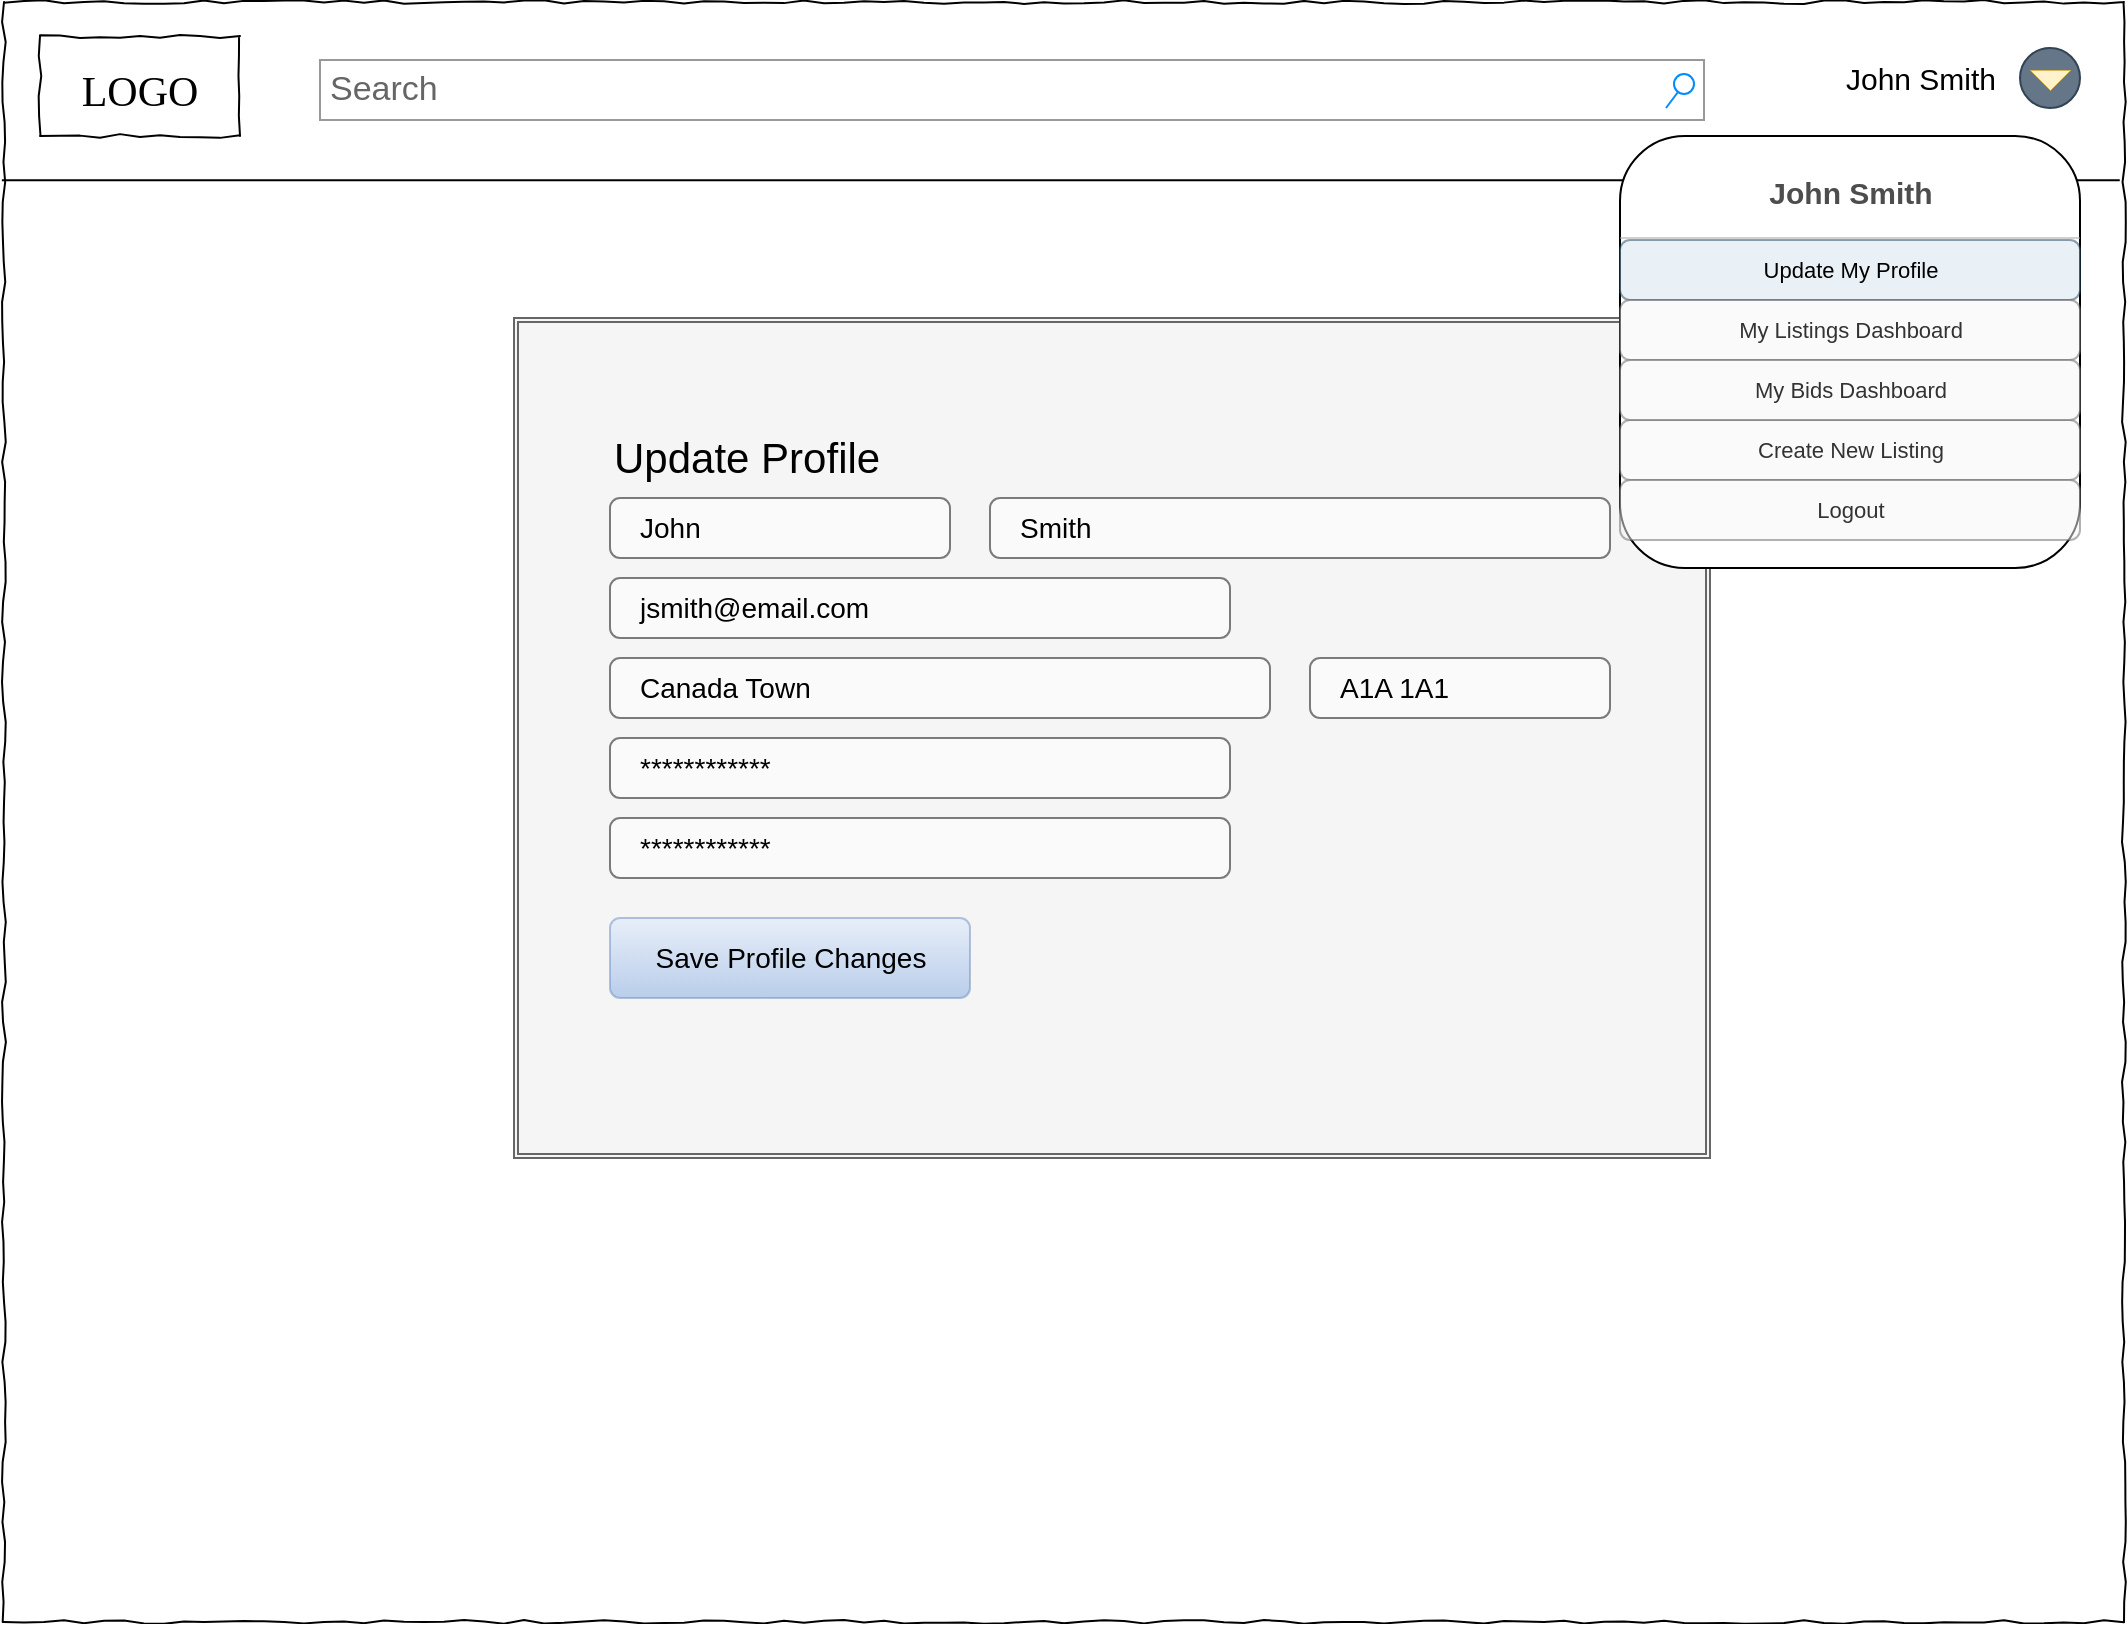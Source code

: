 <mxfile version="16.4.7" type="google"><diagram name="Page-1" id="03018318-947c-dd8e-b7a3-06fadd420f32"><mxGraphModel dx="830" dy="535" grid="1" gridSize="10" guides="1" tooltips="1" connect="1" arrows="1" fold="1" page="1" pageScale="1" pageWidth="1100" pageHeight="850" background="none" math="0" shadow="0"><root><mxCell id="0"/><mxCell id="1" parent="0"/><mxCell id="1wGhG0g_iT-nx_33xuHM-10" value="" style="endArrow=none;html=1;rounded=0;fontSize=16;exitX=-0.001;exitY=0.11;exitDx=0;exitDy=0;exitPerimeter=0;entryX=0.998;entryY=0.11;entryDx=0;entryDy=0;entryPerimeter=0;" parent="1" edge="1"><mxGeometry width="50" height="50" relative="1" as="geometry"><mxPoint x="20.94" y="106.1" as="sourcePoint"/><mxPoint x="1079.88" y="106.1" as="targetPoint"/></mxGeometry></mxCell><mxCell id="6yxzjtZSRhUoYnEGuESw-33" value="" style="whiteSpace=wrap;html=1;rounded=0;shadow=0;labelBackgroundColor=none;strokeColor=#000000;strokeWidth=1;fillColor=none;fontFamily=Verdana;fontSize=12;fontColor=#000000;align=center;comic=1;" parent="1" vertex="1"><mxGeometry x="22" y="17" width="1060" height="810" as="geometry"/></mxCell><mxCell id="677b7b8949515195-2" value="&lt;font style=&quot;font-size: 21px&quot;&gt;LOGO&lt;/font&gt;" style="whiteSpace=wrap;html=1;rounded=0;shadow=0;labelBackgroundColor=none;strokeWidth=1;fontFamily=Verdana;fontSize=28;align=center;comic=1;" parent="1" vertex="1"><mxGeometry x="40" y="34" width="100" height="50" as="geometry"/></mxCell><mxCell id="sVCiPUNQB4Ot60Vt3cN0-4" value="" style="shape=ext;double=1;rounded=0;whiteSpace=wrap;html=1;fontSize=17;strokeColor=#666666;fillColor=#f5f5f5;fontColor=#333333;" parent="1" vertex="1"><mxGeometry x="277" y="175" width="598" height="420" as="geometry"/></mxCell><mxCell id="sVCiPUNQB4Ot60Vt3cN0-1" value="&lt;span style=&quot;font-weight: normal ; font-size: 15px&quot;&gt;&lt;font style=&quot;font-size: 15px&quot;&gt;John Smith&lt;/font&gt;&lt;/span&gt;" style="text;strokeColor=none;fillColor=none;html=1;fontSize=15;fontStyle=1;verticalAlign=middle;align=center;" parent="1" vertex="1"><mxGeometry x="930" y="35" width="100" height="40" as="geometry"/></mxCell><mxCell id="6yxzjtZSRhUoYnEGuESw-60" value="Save Profile Changes" style="html=1;shadow=0;dashed=0;shape=mxgraph.bootstrap.rrect;rSize=5;fillColor=#dae8fc;strokeColor=#6c8ebf;align=center;fontSize=14;opacity=50;labelBackgroundColor=none;gradientColor=#7ea6e0;" parent="1" vertex="1"><mxGeometry width="180" height="40" relative="1" as="geometry"><mxPoint x="325" y="475" as="offset"/></mxGeometry></mxCell><mxCell id="6yxzjtZSRhUoYnEGuESw-58" value="&lt;font&gt;************&lt;/font&gt;" style="html=1;shadow=0;dashed=0;shape=mxgraph.bootstrap.rrect;rSize=5;align=left;spacing=15;fontSize=14;opacity=50;" parent="1" vertex="1"><mxGeometry width="310" height="30" relative="1" as="geometry"><mxPoint x="325" y="385" as="offset"/></mxGeometry></mxCell><mxCell id="6yxzjtZSRhUoYnEGuESw-73" value="&lt;font&gt;jsmith@email.com&lt;/font&gt;" style="html=1;shadow=0;dashed=0;shape=mxgraph.bootstrap.rrect;rSize=5;align=left;spacing=15;fontSize=14;opacity=50;" parent="1" vertex="1"><mxGeometry x="325" y="305" width="310" height="30" as="geometry"/></mxCell><mxCell id="6yxzjtZSRhUoYnEGuESw-74" value="&lt;font&gt;Smith&lt;/font&gt;" style="html=1;shadow=0;dashed=0;shape=mxgraph.bootstrap.rrect;rSize=5;align=left;spacing=15;fontSize=14;opacity=50;" parent="1" vertex="1"><mxGeometry x="515" y="265" width="310" height="30" as="geometry"/></mxCell><mxCell id="6yxzjtZSRhUoYnEGuESw-75" value="&lt;font&gt;John&lt;/font&gt;" style="html=1;shadow=0;dashed=0;shape=mxgraph.bootstrap.rrect;rSize=5;align=left;spacing=15;fontSize=14;opacity=50;" parent="1" vertex="1"><mxGeometry x="325" y="265" width="170" height="30" as="geometry"/></mxCell><mxCell id="6yxzjtZSRhUoYnEGuESw-63" value="Update Profile" style="fillColor=none;strokeColor=none;align=left;fontSize=21;opacity=50;" parent="1" vertex="1"><mxGeometry x="325" y="223" width="420" height="40" as="geometry"/></mxCell><mxCell id="sVCiPUNQB4Ot60Vt3cN0-5" value="&lt;font&gt;************&lt;/font&gt;" style="html=1;shadow=0;dashed=0;shape=mxgraph.bootstrap.rrect;rSize=5;align=left;spacing=15;fontSize=14;opacity=50;" parent="1" vertex="1"><mxGeometry x="325" y="425" width="310" height="30" as="geometry"/></mxCell><mxCell id="sVCiPUNQB4Ot60Vt3cN0-6" value="&lt;font&gt;Canada Town&lt;/font&gt;" style="html=1;shadow=0;dashed=0;shape=mxgraph.bootstrap.rrect;rSize=5;align=left;spacing=15;fontSize=14;opacity=50;" parent="1" vertex="1"><mxGeometry x="325" y="345" width="330" height="30" as="geometry"/></mxCell><mxCell id="sVCiPUNQB4Ot60Vt3cN0-7" value="&lt;font&gt;A1A 1A1&lt;/font&gt;" style="html=1;shadow=0;dashed=0;shape=mxgraph.bootstrap.rrect;rSize=5;align=left;spacing=15;fontSize=14;opacity=50;" parent="1" vertex="1"><mxGeometry x="675" y="345" width="150" height="30" as="geometry"/></mxCell><mxCell id="FtXnI2baIUiHF3GOPH4V-1" value="" style="ellipse;whiteSpace=wrap;html=1;aspect=fixed;fillColor=#647687;fontColor=#ffffff;strokeColor=#314354;" parent="1" vertex="1"><mxGeometry x="1030" y="40" width="30" height="30" as="geometry"/></mxCell><mxCell id="FtXnI2baIUiHF3GOPH4V-6" value="" style="triangle;whiteSpace=wrap;html=1;rotation=90;strokeWidth=0.5;fillColor=#fff2cc;strokeColor=#d6b656;" parent="1" vertex="1"><mxGeometry x="1040" y="46" width="10" height="20" as="geometry"/></mxCell><mxCell id="1wGhG0g_iT-nx_33xuHM-1" value="" style="rounded=1;whiteSpace=wrap;html=1;" parent="1" vertex="1"><mxGeometry x="830" y="84" width="230" height="216" as="geometry"/></mxCell><mxCell id="1wGhG0g_iT-nx_33xuHM-2" value="John Smith" style="text;html=1;strokeColor=none;fillColor=none;align=center;verticalAlign=middle;whiteSpace=wrap;rounded=0;fontSize=15;fontStyle=1;fontColor=#4D4D4D;" parent="1" vertex="1"><mxGeometry x="897.5" y="97" width="95" height="30" as="geometry"/></mxCell><mxCell id="1wGhG0g_iT-nx_33xuHM-3" value="Update My Profile" style="html=1;shadow=0;dashed=0;shape=mxgraph.bootstrap.rrect;rSize=5;fillColor=#D3E3F0;strokeColor=#23445d;align=center;fontSize=11;opacity=50;labelBackgroundColor=none;" parent="1" vertex="1"><mxGeometry x="830" y="136" width="230" height="30" as="geometry"/></mxCell><mxCell id="1wGhG0g_iT-nx_33xuHM-4" value="" style="endArrow=none;html=1;rounded=0;fontSize=15;exitX=0;exitY=0.25;exitDx=0;exitDy=0;entryX=1;entryY=0.25;entryDx=0;entryDy=0;textOpacity=40;opacity=50;strokeColor=#A1A1A1;" parent="1" edge="1"><mxGeometry width="50" height="50" relative="1" as="geometry"><mxPoint x="830" y="135" as="sourcePoint"/><mxPoint x="1060" y="135" as="targetPoint"/></mxGeometry></mxCell><mxCell id="1wGhG0g_iT-nx_33xuHM-5" value="My Listings Dashboard" style="html=1;shadow=0;dashed=0;shape=mxgraph.bootstrap.rrect;rSize=5;fillColor=#f5f5f5;strokeColor=#666666;align=center;fontSize=11;opacity=50;labelBackgroundColor=none;fontColor=#333333;" parent="1" vertex="1"><mxGeometry x="830" y="166" width="230" height="30" as="geometry"/></mxCell><mxCell id="1wGhG0g_iT-nx_33xuHM-6" value="Create New Listing" style="html=1;shadow=0;dashed=0;shape=mxgraph.bootstrap.rrect;rSize=5;fillColor=#f5f5f5;strokeColor=#666666;align=center;fontSize=11;opacity=50;labelBackgroundColor=none;fontColor=#333333;" parent="1" vertex="1"><mxGeometry x="830" y="226" width="230" height="30" as="geometry"/></mxCell><mxCell id="1wGhG0g_iT-nx_33xuHM-7" value="Logout" style="html=1;shadow=0;dashed=0;shape=mxgraph.bootstrap.rrect;rSize=5;fillColor=#f5f5f5;strokeColor=#666666;align=center;fontSize=11;opacity=50;labelBackgroundColor=none;fontColor=#333333;" parent="1" vertex="1"><mxGeometry x="830" y="256" width="230" height="30" as="geometry"/></mxCell><mxCell id="1wGhG0g_iT-nx_33xuHM-9" value="Search" style="strokeWidth=1;shadow=0;dashed=0;align=center;html=1;shape=mxgraph.mockup.forms.searchBox;strokeColor=#999999;mainText=;strokeColor2=#008cff;fontColor=#666666;fontSize=17;align=left;spacingLeft=3;" parent="1" vertex="1"><mxGeometry x="180" y="46" width="692" height="30" as="geometry"/></mxCell><mxCell id="jrZoqyZuKM_Vlt-jhv9e-1" value="My Bids Dashboard" style="html=1;shadow=0;dashed=0;shape=mxgraph.bootstrap.rrect;rSize=5;fillColor=#f5f5f5;strokeColor=#666666;align=center;fontSize=11;opacity=50;labelBackgroundColor=none;fontColor=#333333;" vertex="1" parent="1"><mxGeometry x="830" y="196" width="230" height="30" as="geometry"/></mxCell></root></mxGraphModel></diagram></mxfile>